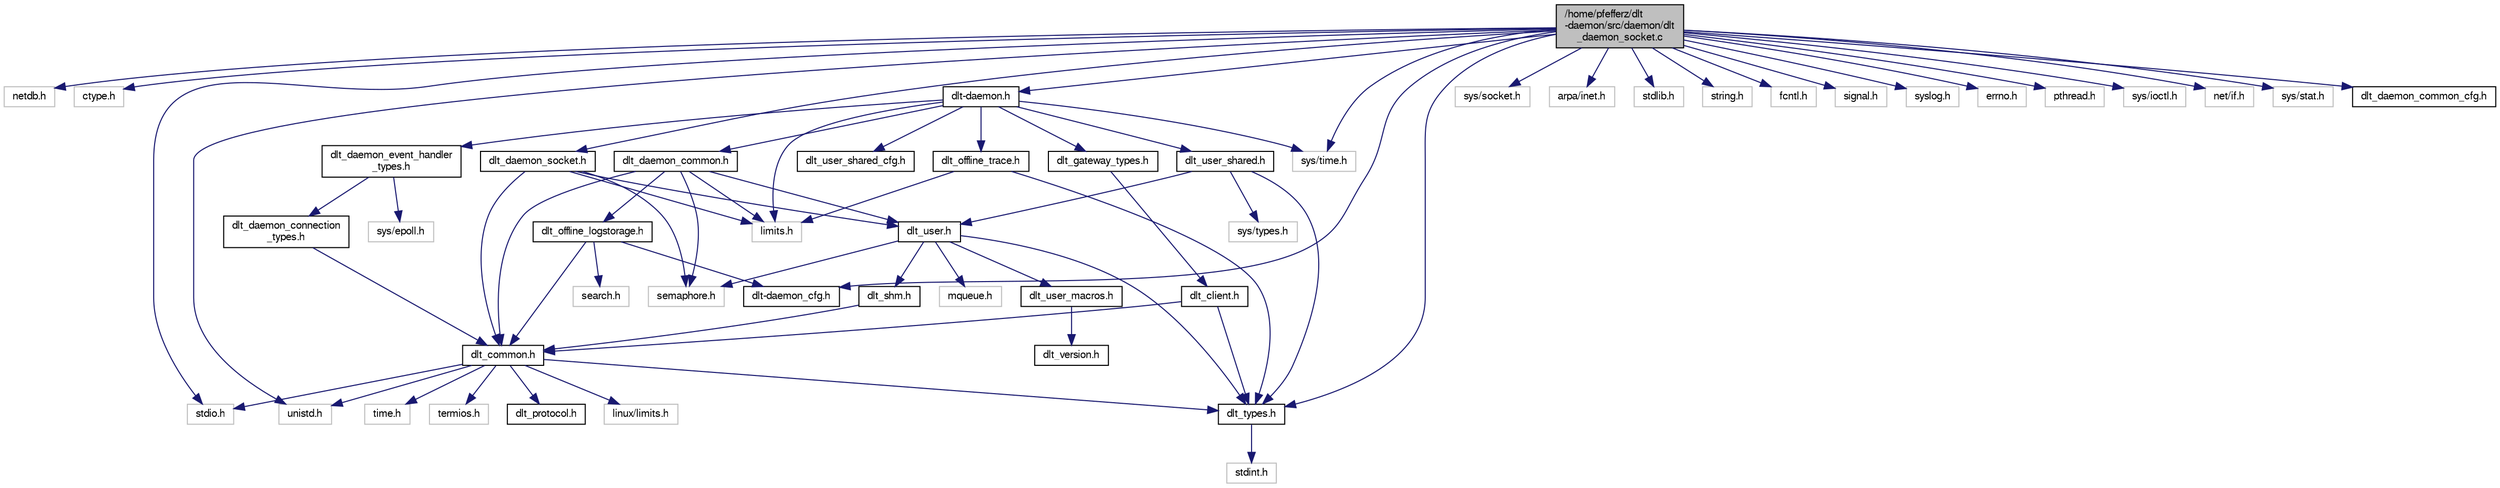 digraph "/home/pfefferz/dlt-daemon/src/daemon/dlt_daemon_socket.c"
{
  edge [fontname="FreeSans",fontsize="10",labelfontname="FreeSans",labelfontsize="10"];
  node [fontname="FreeSans",fontsize="10",shape=record];
  Node1 [label="/home/pfefferz/dlt\l-daemon/src/daemon/dlt\l_daemon_socket.c",height=0.2,width=0.4,color="black", fillcolor="grey75", style="filled", fontcolor="black"];
  Node1 -> Node2 [color="midnightblue",fontsize="10",style="solid",fontname="FreeSans"];
  Node2 [label="netdb.h",height=0.2,width=0.4,color="grey75", fillcolor="white", style="filled"];
  Node1 -> Node3 [color="midnightblue",fontsize="10",style="solid",fontname="FreeSans"];
  Node3 [label="ctype.h",height=0.2,width=0.4,color="grey75", fillcolor="white", style="filled"];
  Node1 -> Node4 [color="midnightblue",fontsize="10",style="solid",fontname="FreeSans"];
  Node4 [label="stdio.h",height=0.2,width=0.4,color="grey75", fillcolor="white", style="filled"];
  Node1 -> Node5 [color="midnightblue",fontsize="10",style="solid",fontname="FreeSans"];
  Node5 [label="sys/socket.h",height=0.2,width=0.4,color="grey75", fillcolor="white", style="filled"];
  Node1 -> Node6 [color="midnightblue",fontsize="10",style="solid",fontname="FreeSans"];
  Node6 [label="arpa/inet.h",height=0.2,width=0.4,color="grey75", fillcolor="white", style="filled"];
  Node1 -> Node7 [color="midnightblue",fontsize="10",style="solid",fontname="FreeSans"];
  Node7 [label="stdlib.h",height=0.2,width=0.4,color="grey75", fillcolor="white", style="filled"];
  Node1 -> Node8 [color="midnightblue",fontsize="10",style="solid",fontname="FreeSans"];
  Node8 [label="string.h",height=0.2,width=0.4,color="grey75", fillcolor="white", style="filled"];
  Node1 -> Node9 [color="midnightblue",fontsize="10",style="solid",fontname="FreeSans"];
  Node9 [label="unistd.h",height=0.2,width=0.4,color="grey75", fillcolor="white", style="filled"];
  Node1 -> Node10 [color="midnightblue",fontsize="10",style="solid",fontname="FreeSans"];
  Node10 [label="fcntl.h",height=0.2,width=0.4,color="grey75", fillcolor="white", style="filled"];
  Node1 -> Node11 [color="midnightblue",fontsize="10",style="solid",fontname="FreeSans"];
  Node11 [label="signal.h",height=0.2,width=0.4,color="grey75", fillcolor="white", style="filled"];
  Node1 -> Node12 [color="midnightblue",fontsize="10",style="solid",fontname="FreeSans"];
  Node12 [label="syslog.h",height=0.2,width=0.4,color="grey75", fillcolor="white", style="filled"];
  Node1 -> Node13 [color="midnightblue",fontsize="10",style="solid",fontname="FreeSans"];
  Node13 [label="errno.h",height=0.2,width=0.4,color="grey75", fillcolor="white", style="filled"];
  Node1 -> Node14 [color="midnightblue",fontsize="10",style="solid",fontname="FreeSans"];
  Node14 [label="pthread.h",height=0.2,width=0.4,color="grey75", fillcolor="white", style="filled"];
  Node1 -> Node15 [color="midnightblue",fontsize="10",style="solid",fontname="FreeSans"];
  Node15 [label="sys/ioctl.h",height=0.2,width=0.4,color="grey75", fillcolor="white", style="filled"];
  Node1 -> Node16 [color="midnightblue",fontsize="10",style="solid",fontname="FreeSans"];
  Node16 [label="net/if.h",height=0.2,width=0.4,color="grey75", fillcolor="white", style="filled"];
  Node1 -> Node17 [color="midnightblue",fontsize="10",style="solid",fontname="FreeSans"];
  Node17 [label="sys/stat.h",height=0.2,width=0.4,color="grey75", fillcolor="white", style="filled"];
  Node1 -> Node18 [color="midnightblue",fontsize="10",style="solid",fontname="FreeSans"];
  Node18 [label="sys/time.h",height=0.2,width=0.4,color="grey75", fillcolor="white", style="filled"];
  Node1 -> Node19 [color="midnightblue",fontsize="10",style="solid",fontname="FreeSans"];
  Node19 [label="dlt_types.h",height=0.2,width=0.4,color="black", fillcolor="white", style="filled",URL="$dlt__types_8h.html"];
  Node19 -> Node20 [color="midnightblue",fontsize="10",style="solid",fontname="FreeSans"];
  Node20 [label="stdint.h",height=0.2,width=0.4,color="grey75", fillcolor="white", style="filled"];
  Node1 -> Node21 [color="midnightblue",fontsize="10",style="solid",fontname="FreeSans"];
  Node21 [label="dlt-daemon.h",height=0.2,width=0.4,color="black", fillcolor="white", style="filled",URL="$dlt-daemon_8h.html"];
  Node21 -> Node22 [color="midnightblue",fontsize="10",style="solid",fontname="FreeSans"];
  Node22 [label="limits.h",height=0.2,width=0.4,color="grey75", fillcolor="white", style="filled"];
  Node21 -> Node23 [color="midnightblue",fontsize="10",style="solid",fontname="FreeSans"];
  Node23 [label="dlt_daemon_common.h",height=0.2,width=0.4,color="black", fillcolor="white", style="filled",URL="$dlt__daemon__common_8h.html"];
  Node23 -> Node22 [color="midnightblue",fontsize="10",style="solid",fontname="FreeSans"];
  Node23 -> Node24 [color="midnightblue",fontsize="10",style="solid",fontname="FreeSans"];
  Node24 [label="semaphore.h",height=0.2,width=0.4,color="grey75", fillcolor="white", style="filled"];
  Node23 -> Node25 [color="midnightblue",fontsize="10",style="solid",fontname="FreeSans"];
  Node25 [label="dlt_common.h",height=0.2,width=0.4,color="black", fillcolor="white", style="filled",URL="$dlt__common_8h.html"];
  Node25 -> Node4 [color="midnightblue",fontsize="10",style="solid",fontname="FreeSans"];
  Node25 -> Node26 [color="midnightblue",fontsize="10",style="solid",fontname="FreeSans"];
  Node26 [label="linux/limits.h",height=0.2,width=0.4,color="grey75", fillcolor="white", style="filled"];
  Node25 -> Node9 [color="midnightblue",fontsize="10",style="solid",fontname="FreeSans"];
  Node25 -> Node27 [color="midnightblue",fontsize="10",style="solid",fontname="FreeSans"];
  Node27 [label="time.h",height=0.2,width=0.4,color="grey75", fillcolor="white", style="filled"];
  Node25 -> Node28 [color="midnightblue",fontsize="10",style="solid",fontname="FreeSans"];
  Node28 [label="termios.h",height=0.2,width=0.4,color="grey75", fillcolor="white", style="filled"];
  Node25 -> Node19 [color="midnightblue",fontsize="10",style="solid",fontname="FreeSans"];
  Node25 -> Node29 [color="midnightblue",fontsize="10",style="solid",fontname="FreeSans"];
  Node29 [label="dlt_protocol.h",height=0.2,width=0.4,color="black", fillcolor="white", style="filled",URL="$dlt__protocol_8h.html"];
  Node23 -> Node30 [color="midnightblue",fontsize="10",style="solid",fontname="FreeSans"];
  Node30 [label="dlt_user.h",height=0.2,width=0.4,color="black", fillcolor="white", style="filled",URL="$dlt__user_8h.html"];
  Node30 -> Node31 [color="midnightblue",fontsize="10",style="solid",fontname="FreeSans"];
  Node31 [label="mqueue.h",height=0.2,width=0.4,color="grey75", fillcolor="white", style="filled"];
  Node30 -> Node24 [color="midnightblue",fontsize="10",style="solid",fontname="FreeSans"];
  Node30 -> Node19 [color="midnightblue",fontsize="10",style="solid",fontname="FreeSans"];
  Node30 -> Node32 [color="midnightblue",fontsize="10",style="solid",fontname="FreeSans"];
  Node32 [label="dlt_user_macros.h",height=0.2,width=0.4,color="black", fillcolor="white", style="filled",URL="$dlt__user__macros_8h.html"];
  Node32 -> Node33 [color="midnightblue",fontsize="10",style="solid",fontname="FreeSans"];
  Node33 [label="dlt_version.h",height=0.2,width=0.4,color="black", fillcolor="white", style="filled",URL="$dlt__version_8h.html"];
  Node30 -> Node34 [color="midnightblue",fontsize="10",style="solid",fontname="FreeSans"];
  Node34 [label="dlt_shm.h",height=0.2,width=0.4,color="black", fillcolor="white", style="filled",URL="$dlt__shm_8h.html"];
  Node34 -> Node25 [color="midnightblue",fontsize="10",style="solid",fontname="FreeSans"];
  Node23 -> Node35 [color="midnightblue",fontsize="10",style="solid",fontname="FreeSans"];
  Node35 [label="dlt_offline_logstorage.h",height=0.2,width=0.4,color="black", fillcolor="white", style="filled",URL="$dlt__offline__logstorage_8h.html"];
  Node35 -> Node36 [color="midnightblue",fontsize="10",style="solid",fontname="FreeSans"];
  Node36 [label="search.h",height=0.2,width=0.4,color="grey75", fillcolor="white", style="filled"];
  Node35 -> Node25 [color="midnightblue",fontsize="10",style="solid",fontname="FreeSans"];
  Node35 -> Node37 [color="midnightblue",fontsize="10",style="solid",fontname="FreeSans"];
  Node37 [label="dlt-daemon_cfg.h",height=0.2,width=0.4,color="black", fillcolor="white", style="filled",URL="$dlt-daemon__cfg_8h.html"];
  Node21 -> Node38 [color="midnightblue",fontsize="10",style="solid",fontname="FreeSans"];
  Node38 [label="dlt_user_shared.h",height=0.2,width=0.4,color="black", fillcolor="white", style="filled",URL="$dlt__user__shared_8h.html"];
  Node38 -> Node19 [color="midnightblue",fontsize="10",style="solid",fontname="FreeSans"];
  Node38 -> Node30 [color="midnightblue",fontsize="10",style="solid",fontname="FreeSans"];
  Node38 -> Node39 [color="midnightblue",fontsize="10",style="solid",fontname="FreeSans"];
  Node39 [label="sys/types.h",height=0.2,width=0.4,color="grey75", fillcolor="white", style="filled"];
  Node21 -> Node40 [color="midnightblue",fontsize="10",style="solid",fontname="FreeSans"];
  Node40 [label="dlt_user_shared_cfg.h",height=0.2,width=0.4,color="black", fillcolor="white", style="filled",URL="$dlt__user__shared__cfg_8h.html"];
  Node21 -> Node41 [color="midnightblue",fontsize="10",style="solid",fontname="FreeSans"];
  Node41 [label="dlt_daemon_event_handler\l_types.h",height=0.2,width=0.4,color="black", fillcolor="white", style="filled",URL="$dlt__daemon__event__handler__types_8h.html"];
  Node41 -> Node42 [color="midnightblue",fontsize="10",style="solid",fontname="FreeSans"];
  Node42 [label="sys/epoll.h",height=0.2,width=0.4,color="grey75", fillcolor="white", style="filled"];
  Node41 -> Node43 [color="midnightblue",fontsize="10",style="solid",fontname="FreeSans"];
  Node43 [label="dlt_daemon_connection\l_types.h",height=0.2,width=0.4,color="black", fillcolor="white", style="filled",URL="$dlt__daemon__connection__types_8h.html"];
  Node43 -> Node25 [color="midnightblue",fontsize="10",style="solid",fontname="FreeSans"];
  Node21 -> Node44 [color="midnightblue",fontsize="10",style="solid",fontname="FreeSans"];
  Node44 [label="dlt_gateway_types.h",height=0.2,width=0.4,color="black", fillcolor="white", style="filled",URL="$dlt__gateway__types_8h.html"];
  Node44 -> Node45 [color="midnightblue",fontsize="10",style="solid",fontname="FreeSans"];
  Node45 [label="dlt_client.h",height=0.2,width=0.4,color="black", fillcolor="white", style="filled",URL="$dlt__client_8h.html"];
  Node45 -> Node19 [color="midnightblue",fontsize="10",style="solid",fontname="FreeSans"];
  Node45 -> Node25 [color="midnightblue",fontsize="10",style="solid",fontname="FreeSans"];
  Node21 -> Node46 [color="midnightblue",fontsize="10",style="solid",fontname="FreeSans"];
  Node46 [label="dlt_offline_trace.h",height=0.2,width=0.4,color="black", fillcolor="white", style="filled",URL="$dlt__offline__trace_8h.html"];
  Node46 -> Node22 [color="midnightblue",fontsize="10",style="solid",fontname="FreeSans"];
  Node46 -> Node19 [color="midnightblue",fontsize="10",style="solid",fontname="FreeSans"];
  Node21 -> Node18 [color="midnightblue",fontsize="10",style="solid",fontname="FreeSans"];
  Node1 -> Node37 [color="midnightblue",fontsize="10",style="solid",fontname="FreeSans"];
  Node1 -> Node47 [color="midnightblue",fontsize="10",style="solid",fontname="FreeSans"];
  Node47 [label="dlt_daemon_common_cfg.h",height=0.2,width=0.4,color="black", fillcolor="white", style="filled",URL="$dlt__daemon__common__cfg_8h.html"];
  Node1 -> Node48 [color="midnightblue",fontsize="10",style="solid",fontname="FreeSans"];
  Node48 [label="dlt_daemon_socket.h",height=0.2,width=0.4,color="black", fillcolor="white", style="filled",URL="$dlt__daemon__socket_8h.html"];
  Node48 -> Node22 [color="midnightblue",fontsize="10",style="solid",fontname="FreeSans"];
  Node48 -> Node24 [color="midnightblue",fontsize="10",style="solid",fontname="FreeSans"];
  Node48 -> Node25 [color="midnightblue",fontsize="10",style="solid",fontname="FreeSans"];
  Node48 -> Node30 [color="midnightblue",fontsize="10",style="solid",fontname="FreeSans"];
}
